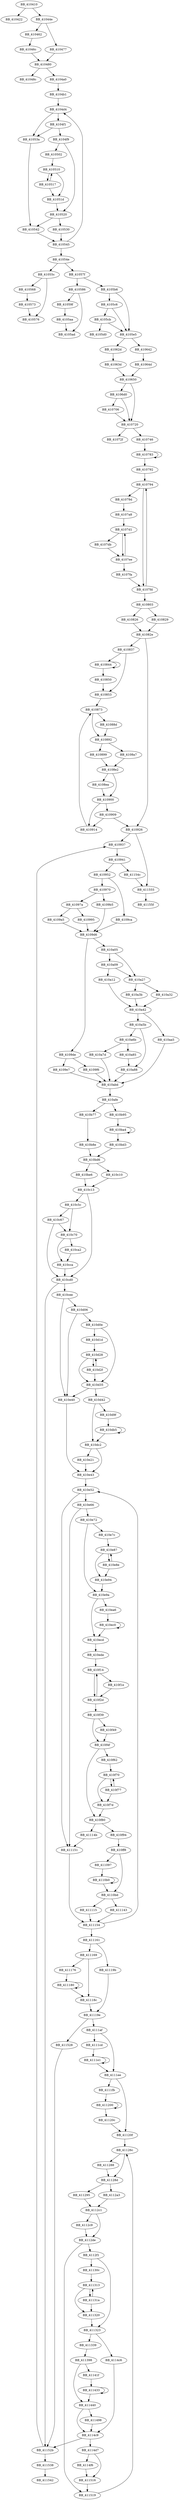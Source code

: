 DiGraph sub_410410{
BB_410410->BB_410422
BB_410410->BB_41044e
BB_41044e->BB_410462
BB_41044e->BB_410477
BB_410462->BB_41046c
BB_41046c->BB_410480
BB_410477->BB_410480
BB_410480->BB_41048c
BB_410480->BB_4104a0
BB_4104a0->BB_4104b1
BB_4104b1->BB_4104d4
BB_4104d4->BB_4104f1
BB_4104d4->BB_41053a
BB_4104f1->BB_4104f9
BB_4104f1->BB_41053a
BB_4104f9->BB_410502
BB_4104f9->BB_410520
BB_410502->BB_410510
BB_410510->BB_410517
BB_410510->BB_41051d
BB_410517->BB_410510
BB_410517->BB_41051d
BB_41051d->BB_410520
BB_410520->BB_410530
BB_410520->BB_410542
BB_410530->BB_410545
BB_41053a->BB_410542
BB_410542->BB_410545
BB_410545->BB_4104d4
BB_410545->BB_41054e
BB_41054e->BB_41055c
BB_41054e->BB_41057f
BB_41055c->BB_410568
BB_41055c->BB_410576
BB_410568->BB_410573
BB_410573->BB_410576
BB_41057f->BB_410586
BB_41057f->BB_4105b6
BB_410586->BB_41059f
BB_410586->BB_4105ad
BB_41059f->BB_4105aa
BB_4105aa->BB_4105ad
BB_4105b6->BB_4105c6
BB_4105b6->BB_4105e5
BB_4105c6->BB_4105cb
BB_4105c6->BB_4105e5
BB_4105cb->BB_4105d0
BB_4105cb->BB_4105e5
BB_4105e5->BB_41062d
BB_4105e5->BB_410642
BB_41062d->BB_41063d
BB_41063d->BB_410650
BB_410642->BB_41064d
BB_41064d->BB_410650
BB_410650->BB_4106d0
BB_410650->BB_410720
BB_4106d0->BB_410706
BB_4106d0->BB_410720
BB_410706->BB_410720
BB_410720->BB_41072f
BB_410720->BB_410746
BB_410746->BB_410783
BB_410783->BB_410783
BB_410783->BB_410792
BB_410792->BB_410794
BB_410794->BB_41079d
BB_410794->BB_4107fd
BB_41079d->BB_4107a8
BB_4107a8->BB_4107d1
BB_4107d1->BB_4107db
BB_4107d1->BB_4107ee
BB_4107db->BB_4107ee
BB_4107ee->BB_4107d1
BB_4107ee->BB_4107fa
BB_4107fa->BB_4107fd
BB_4107fd->BB_410794
BB_4107fd->BB_410803
BB_410803->BB_410826
BB_410803->BB_410829
BB_410826->BB_41082e
BB_410829->BB_41082e
BB_41082e->BB_410837
BB_41082e->BB_410926
BB_410837->BB_410844
BB_410837->BB_410853
BB_410844->BB_410844
BB_410844->BB_410850
BB_410850->BB_410853
BB_410853->BB_410873
BB_410873->BB_41088d
BB_410873->BB_410892
BB_41088d->BB_410892
BB_410892->BB_410899
BB_410892->BB_4108a7
BB_410899->BB_4108e2
BB_4108a7->BB_4108e2
BB_4108e2->BB_4108ea
BB_4108e2->BB_410900
BB_4108ea->BB_410900
BB_410900->BB_410909
BB_410900->BB_410914
BB_410909->BB_410914
BB_410909->BB_410926
BB_410914->BB_410873
BB_410926->BB_410937
BB_410926->BB_411555
BB_410937->BB_410941
BB_410941->BB_410952
BB_410941->BB_41154c
BB_410952->BB_410970
BB_410952->BB_4109ca
BB_410970->BB_41097a
BB_410970->BB_4109b5
BB_41097a->BB_410995
BB_41097a->BB_4109a5
BB_410995->BB_4109d6
BB_4109a5->BB_4109d6
BB_4109b5->BB_4109d6
BB_4109ca->BB_4109d6
BB_4109d6->BB_4109de
BB_4109d6->BB_410a05
BB_4109de->BB_4109e7
BB_4109de->BB_4109f6
BB_4109e7->BB_410abd
BB_4109f6->BB_410abd
BB_410a05->BB_410a09
BB_410a05->BB_410a27
BB_410a09->BB_410a12
BB_410a09->BB_410a27
BB_410a12->BB_410a42
BB_410a27->BB_410a32
BB_410a27->BB_410a3b
BB_410a32->BB_410a42
BB_410a3b->BB_410a42
BB_410a42->BB_410a5b
BB_410a42->BB_410aa5
BB_410a5b->BB_410a6b
BB_410a5b->BB_410a88
BB_410a6b->BB_410a7d
BB_410a6b->BB_410a85
BB_410a7d->BB_410abd
BB_410a85->BB_410a88
BB_410a88->BB_410abd
BB_410aa5->BB_410abd
BB_410abd->BB_410afe
BB_410afe->BB_410b77
BB_410afe->BB_410b95
BB_410b77->BB_410b8e
BB_410b8e->BB_410bd6
BB_410b95->BB_410ba4
BB_410ba4->BB_410ba4
BB_410ba4->BB_410bd3
BB_410bd3->BB_410bd6
BB_410bd6->BB_410be6
BB_410bd6->BB_410c10
BB_410be6->BB_410c13
BB_410c10->BB_410c13
BB_410c13->BB_410c5c
BB_410c13->BB_410cd0
BB_410c5c->BB_410c67
BB_410c5c->BB_410c70
BB_410c67->BB_410c70
BB_410c67->BB_410cd0
BB_410c70->BB_410ca2
BB_410c70->BB_410cca
BB_410ca2->BB_410cca
BB_410cca->BB_410cd0
BB_410cd0->BB_410cee
BB_410cd0->BB_41152b
BB_410cee->BB_410d06
BB_410cee->BB_410e40
BB_410d06->BB_410d0e
BB_410d06->BB_410e40
BB_410d0e->BB_410d1d
BB_410d0e->BB_410d35
BB_410d1d->BB_410d28
BB_410d28->BB_410d2f
BB_410d28->BB_410d35
BB_410d2f->BB_410d28
BB_410d2f->BB_410d35
BB_410d35->BB_410d42
BB_410d35->BB_410e40
BB_410d42->BB_410d9f
BB_410d42->BB_410dc2
BB_410d9f->BB_410db5
BB_410db5->BB_410db5
BB_410db5->BB_410dc2
BB_410dc2->BB_410e21
BB_410dc2->BB_410e43
BB_410e21->BB_410e43
BB_410e40->BB_410e43
BB_410e43->BB_410e52
BB_410e52->BB_410e66
BB_410e52->BB_411151
BB_410e66->BB_410e72
BB_410e66->BB_411151
BB_410e72->BB_410e7c
BB_410e72->BB_410e9a
BB_410e7c->BB_410e87
BB_410e87->BB_410e8e
BB_410e87->BB_410e94
BB_410e8e->BB_410e87
BB_410e8e->BB_410e94
BB_410e94->BB_410e9a
BB_410e9a->BB_410ea6
BB_410e9a->BB_410ecd
BB_410ea6->BB_410ec0
BB_410ec0->BB_410ec0
BB_410ec0->BB_410ecd
BB_410ecd->BB_410ede
BB_410ede->BB_410f14
BB_410f14->BB_410f1e
BB_410f14->BB_410f2d
BB_410f1e->BB_410f2d
BB_410f2d->BB_410f14
BB_410f2d->BB_410f39
BB_410f39->BB_410f49
BB_410f39->BB_410f4f
BB_410f49->BB_410f4f
BB_410f4f->BB_410f62
BB_410f4f->BB_410f80
BB_410f62->BB_410f70
BB_410f70->BB_410f77
BB_410f70->BB_410f7d
BB_410f77->BB_410f70
BB_410f77->BB_410f7d
BB_410f7d->BB_410f80
BB_410f80->BB_410f94
BB_410f80->BB_41114b
BB_410f94->BB_410ff8
BB_410ff8->BB_411097
BB_410ff8->BB_4110bd
BB_411097->BB_4110b0
BB_4110b0->BB_4110b0
BB_4110b0->BB_4110bd
BB_4110bd->BB_411115
BB_4110bd->BB_411143
BB_411115->BB_411154
BB_411143->BB_411154
BB_41114b->BB_411151
BB_411151->BB_411154
BB_411154->BB_410e52
BB_411154->BB_411161
BB_411161->BB_411169
BB_411161->BB_41119b
BB_411169->BB_411176
BB_411169->BB_41118c
BB_411176->BB_411180
BB_411180->BB_411180
BB_411180->BB_41118c
BB_41118c->BB_41119e
BB_41119b->BB_41119e
BB_41119e->BB_4111af
BB_41119e->BB_411528
BB_4111af->BB_4111cd
BB_4111af->BB_4111ee
BB_4111cd->BB_4111e1
BB_4111e1->BB_4111e1
BB_4111e1->BB_4111ee
BB_4111ee->BB_4111fb
BB_4111ee->BB_41120f
BB_4111fb->BB_411200
BB_411200->BB_411200
BB_411200->BB_41120c
BB_41120c->BB_41120f
BB_41120f->BB_41126c
BB_41126c->BB_411288
BB_41126c->BB_41128d
BB_411288->BB_41128d
BB_41128d->BB_411295
BB_41128d->BB_4112a3
BB_411295->BB_4112c1
BB_4112a3->BB_4112c1
BB_4112c1->BB_4112c9
BB_4112c1->BB_4112de
BB_4112c9->BB_4112de
BB_4112de->BB_4112f1
BB_4112de->BB_411519
BB_4112f1->BB_41130c
BB_4112f1->BB_411323
BB_41130c->BB_411313
BB_411313->BB_41131a
BB_411313->BB_411320
BB_41131a->BB_411313
BB_41131a->BB_411320
BB_411320->BB_411323
BB_411323->BB_411339
BB_411323->BB_4114c6
BB_411339->BB_411398
BB_411398->BB_41141f
BB_411398->BB_411440
BB_41141f->BB_411433
BB_411433->BB_411433
BB_411433->BB_411440
BB_411440->BB_411498
BB_411440->BB_4114c9
BB_411498->BB_4114c9
BB_4114c6->BB_4114c9
BB_4114c9->BB_4114d7
BB_4114c9->BB_41152b
BB_4114d7->BB_4114f6
BB_4114d7->BB_411516
BB_4114f6->BB_411516
BB_411516->BB_411519
BB_411519->BB_41126c
BB_411528->BB_41152b
BB_41152b->BB_410937
BB_41152b->BB_411538
BB_411538->BB_411542
BB_41154c->BB_411555
BB_411555->BB_41155f
}
